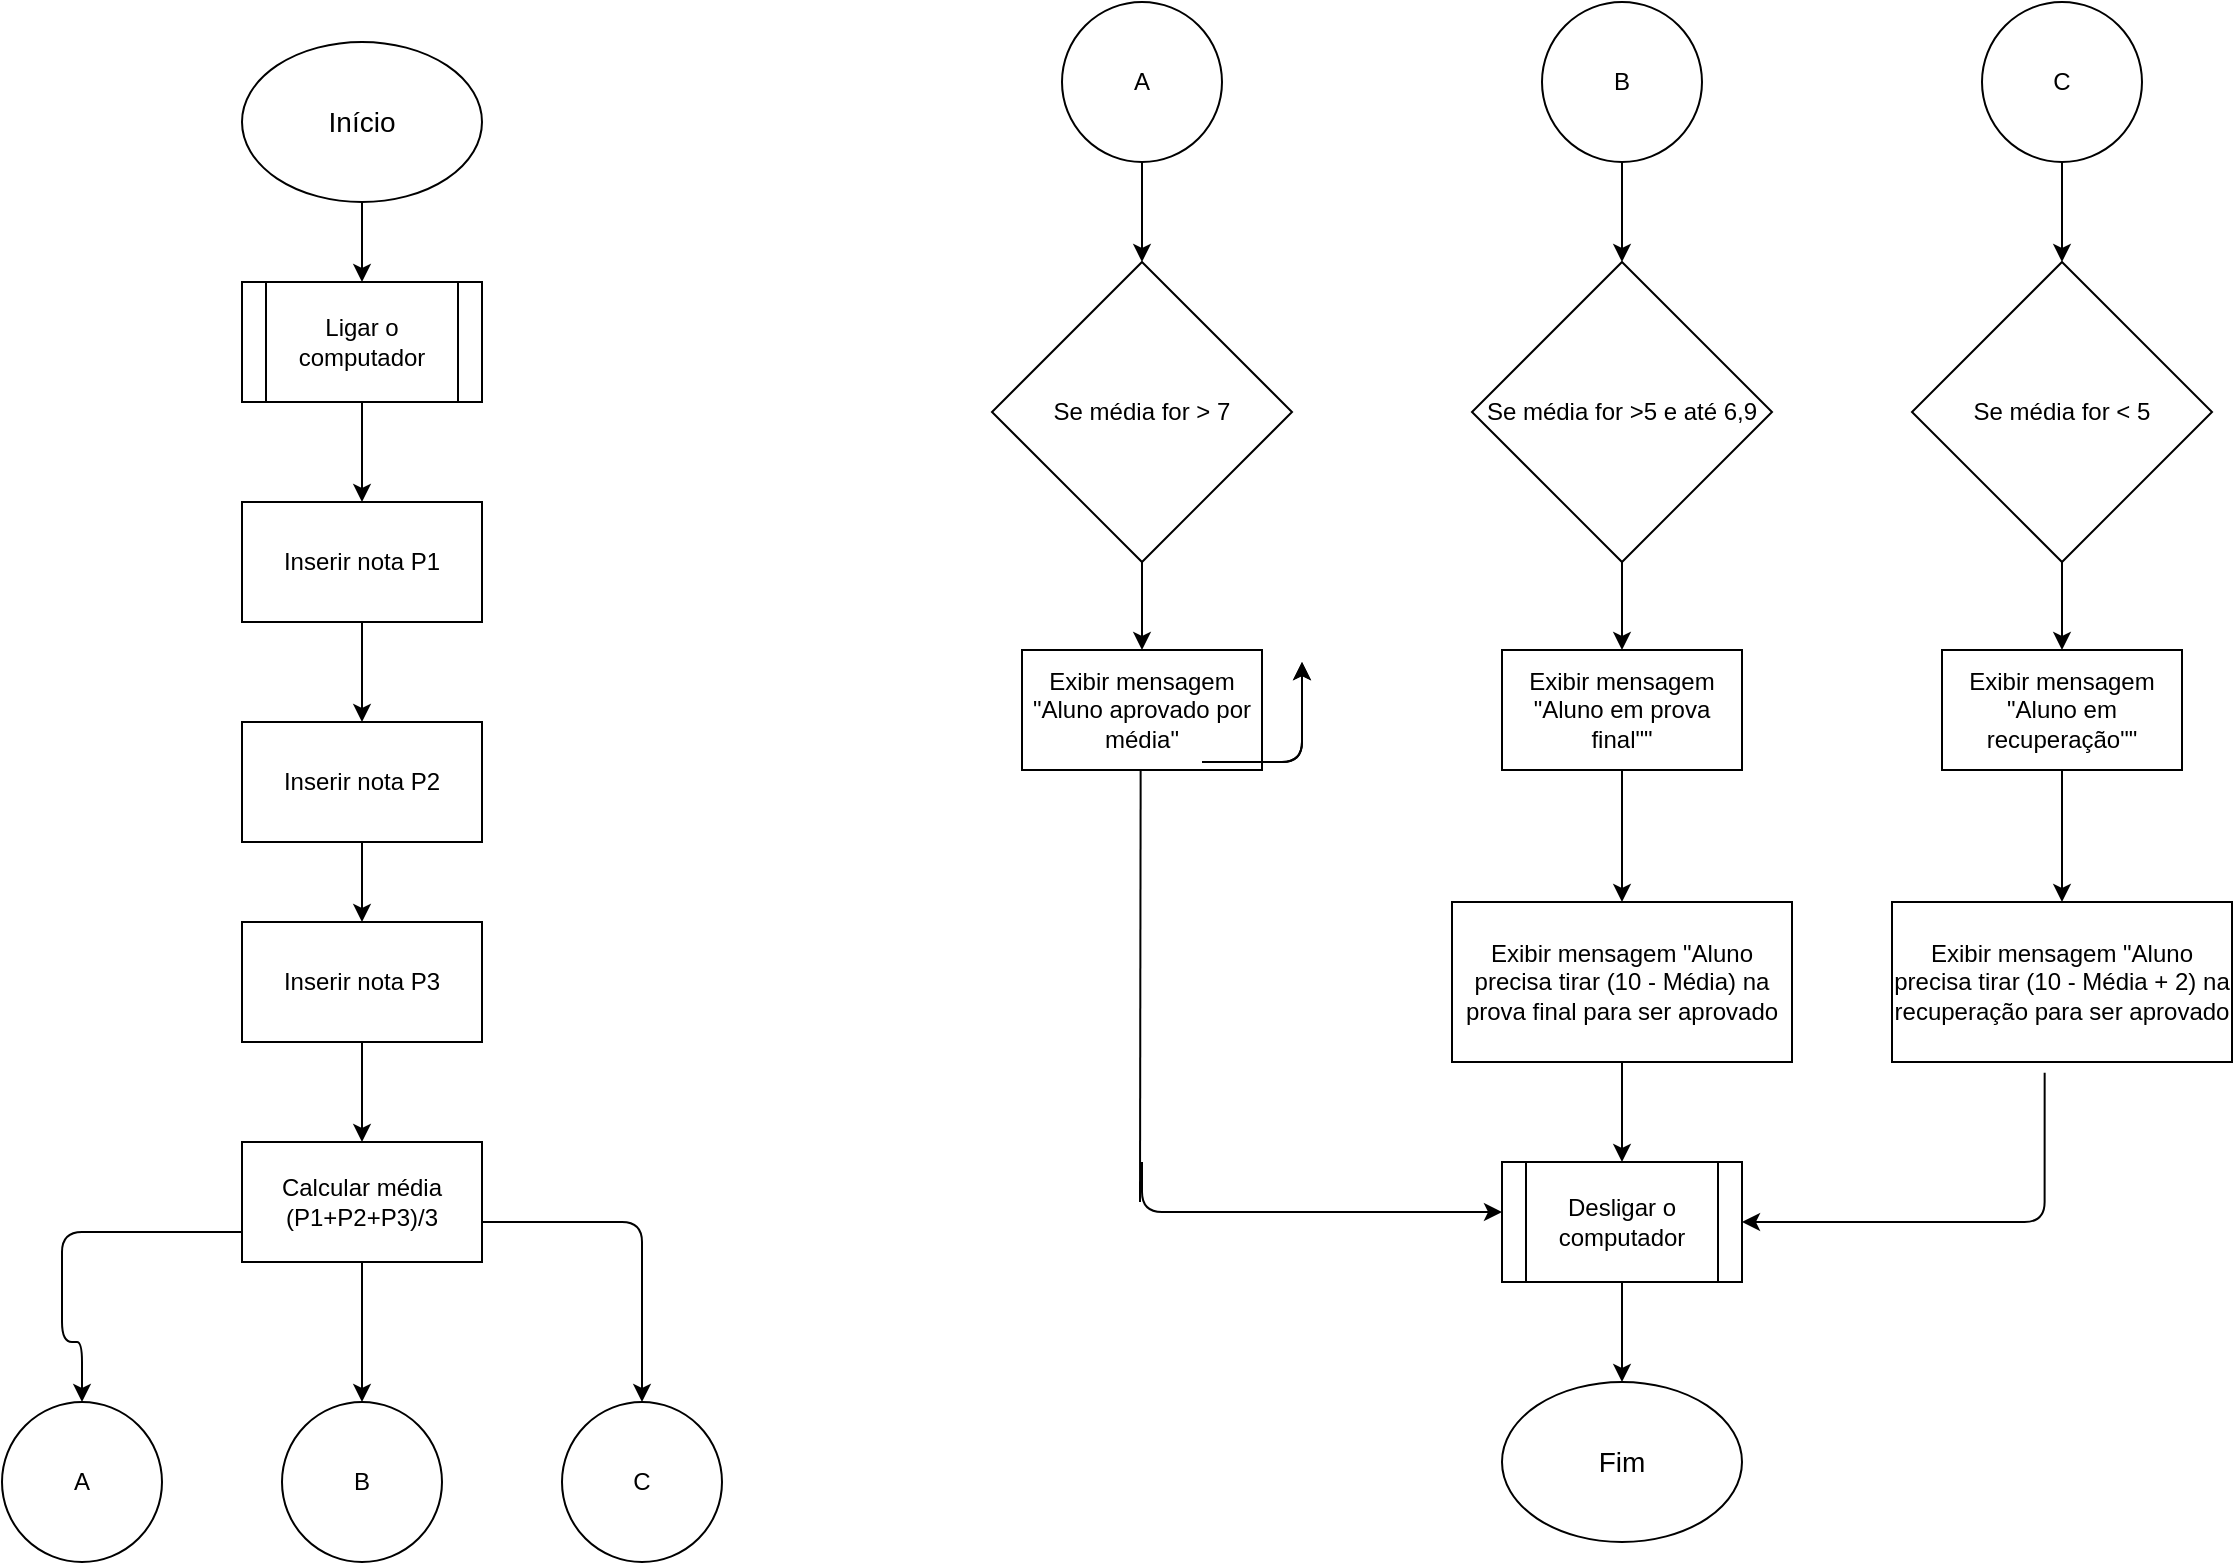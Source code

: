 <mxfile version="13.6.10" type="github">
  <diagram id="C5RBs43oDa-KdzZeNtuy" name="Page-1">
    <mxGraphModel dx="1896" dy="1016" grid="1" gridSize="10" guides="1" tooltips="1" connect="1" arrows="1" fold="1" page="1" pageScale="1" pageWidth="1169" pageHeight="827" math="0" shadow="0">
      <root>
        <mxCell id="WIyWlLk6GJQsqaUBKTNV-0" />
        <mxCell id="WIyWlLk6GJQsqaUBKTNV-1" parent="WIyWlLk6GJQsqaUBKTNV-0" />
        <mxCell id="b-WoiUY8-uhjvhbyDWzW-23" value="" style="edgeStyle=orthogonalEdgeStyle;rounded=0;orthogonalLoop=1;jettySize=auto;html=1;" edge="1" parent="WIyWlLk6GJQsqaUBKTNV-1" source="b-WoiUY8-uhjvhbyDWzW-0" target="b-WoiUY8-uhjvhbyDWzW-1">
          <mxGeometry relative="1" as="geometry" />
        </mxCell>
        <mxCell id="b-WoiUY8-uhjvhbyDWzW-0" value="&lt;font style=&quot;font-size: 14px&quot;&gt;Início&lt;/font&gt;" style="ellipse;whiteSpace=wrap;html=1;" vertex="1" parent="WIyWlLk6GJQsqaUBKTNV-1">
          <mxGeometry x="140" y="50" width="120" height="80" as="geometry" />
        </mxCell>
        <mxCell id="b-WoiUY8-uhjvhbyDWzW-19" value="" style="edgeStyle=orthogonalEdgeStyle;rounded=0;orthogonalLoop=1;jettySize=auto;html=1;" edge="1" parent="WIyWlLk6GJQsqaUBKTNV-1" source="b-WoiUY8-uhjvhbyDWzW-1" target="b-WoiUY8-uhjvhbyDWzW-2">
          <mxGeometry relative="1" as="geometry" />
        </mxCell>
        <mxCell id="b-WoiUY8-uhjvhbyDWzW-1" value="Ligar o computador" style="shape=process;whiteSpace=wrap;html=1;backgroundOutline=1;" vertex="1" parent="WIyWlLk6GJQsqaUBKTNV-1">
          <mxGeometry x="140" y="170" width="120" height="60" as="geometry" />
        </mxCell>
        <mxCell id="b-WoiUY8-uhjvhbyDWzW-20" value="" style="edgeStyle=orthogonalEdgeStyle;rounded=0;orthogonalLoop=1;jettySize=auto;html=1;" edge="1" parent="WIyWlLk6GJQsqaUBKTNV-1" source="b-WoiUY8-uhjvhbyDWzW-2" target="b-WoiUY8-uhjvhbyDWzW-3">
          <mxGeometry relative="1" as="geometry" />
        </mxCell>
        <mxCell id="b-WoiUY8-uhjvhbyDWzW-2" value="Inserir nota P1" style="rounded=0;whiteSpace=wrap;html=1;" vertex="1" parent="WIyWlLk6GJQsqaUBKTNV-1">
          <mxGeometry x="140" y="280" width="120" height="60" as="geometry" />
        </mxCell>
        <mxCell id="b-WoiUY8-uhjvhbyDWzW-21" value="" style="edgeStyle=orthogonalEdgeStyle;rounded=0;orthogonalLoop=1;jettySize=auto;html=1;" edge="1" parent="WIyWlLk6GJQsqaUBKTNV-1" source="b-WoiUY8-uhjvhbyDWzW-3" target="b-WoiUY8-uhjvhbyDWzW-4">
          <mxGeometry relative="1" as="geometry" />
        </mxCell>
        <mxCell id="b-WoiUY8-uhjvhbyDWzW-3" value="Inserir nota P2" style="rounded=0;whiteSpace=wrap;html=1;" vertex="1" parent="WIyWlLk6GJQsqaUBKTNV-1">
          <mxGeometry x="140" y="390" width="120" height="60" as="geometry" />
        </mxCell>
        <mxCell id="b-WoiUY8-uhjvhbyDWzW-22" value="" style="edgeStyle=orthogonalEdgeStyle;rounded=0;orthogonalLoop=1;jettySize=auto;html=1;" edge="1" parent="WIyWlLk6GJQsqaUBKTNV-1" source="b-WoiUY8-uhjvhbyDWzW-4" target="b-WoiUY8-uhjvhbyDWzW-8">
          <mxGeometry relative="1" as="geometry" />
        </mxCell>
        <mxCell id="b-WoiUY8-uhjvhbyDWzW-4" value="Inserir nota P3" style="rounded=0;whiteSpace=wrap;html=1;" vertex="1" parent="WIyWlLk6GJQsqaUBKTNV-1">
          <mxGeometry x="140" y="490" width="120" height="60" as="geometry" />
        </mxCell>
        <mxCell id="b-WoiUY8-uhjvhbyDWzW-5" value="C" style="ellipse;whiteSpace=wrap;html=1;aspect=fixed;" vertex="1" parent="WIyWlLk6GJQsqaUBKTNV-1">
          <mxGeometry x="300" y="730" width="80" height="80" as="geometry" />
        </mxCell>
        <mxCell id="b-WoiUY8-uhjvhbyDWzW-6" value="A" style="ellipse;whiteSpace=wrap;html=1;aspect=fixed;" vertex="1" parent="WIyWlLk6GJQsqaUBKTNV-1">
          <mxGeometry x="20" y="730" width="80" height="80" as="geometry" />
        </mxCell>
        <mxCell id="b-WoiUY8-uhjvhbyDWzW-7" value="B" style="ellipse;whiteSpace=wrap;html=1;aspect=fixed;" vertex="1" parent="WIyWlLk6GJQsqaUBKTNV-1">
          <mxGeometry x="160" y="730" width="80" height="80" as="geometry" />
        </mxCell>
        <mxCell id="b-WoiUY8-uhjvhbyDWzW-42" value="" style="edgeStyle=orthogonalEdgeStyle;rounded=0;orthogonalLoop=1;jettySize=auto;html=1;" edge="1" parent="WIyWlLk6GJQsqaUBKTNV-1" source="b-WoiUY8-uhjvhbyDWzW-8" target="b-WoiUY8-uhjvhbyDWzW-7">
          <mxGeometry relative="1" as="geometry" />
        </mxCell>
        <mxCell id="b-WoiUY8-uhjvhbyDWzW-8" value="Calcular média (P1+P2+P3)/3" style="rounded=0;whiteSpace=wrap;html=1;" vertex="1" parent="WIyWlLk6GJQsqaUBKTNV-1">
          <mxGeometry x="140" y="600" width="120" height="60" as="geometry" />
        </mxCell>
        <mxCell id="b-WoiUY8-uhjvhbyDWzW-26" value="" style="edgeStyle=orthogonalEdgeStyle;rounded=0;orthogonalLoop=1;jettySize=auto;html=1;" edge="1" parent="WIyWlLk6GJQsqaUBKTNV-1" source="b-WoiUY8-uhjvhbyDWzW-9" target="b-WoiUY8-uhjvhbyDWzW-17">
          <mxGeometry relative="1" as="geometry" />
        </mxCell>
        <mxCell id="b-WoiUY8-uhjvhbyDWzW-9" value="C" style="ellipse;whiteSpace=wrap;html=1;aspect=fixed;" vertex="1" parent="WIyWlLk6GJQsqaUBKTNV-1">
          <mxGeometry x="1010" y="30" width="80" height="80" as="geometry" />
        </mxCell>
        <mxCell id="b-WoiUY8-uhjvhbyDWzW-24" value="" style="edgeStyle=orthogonalEdgeStyle;rounded=0;orthogonalLoop=1;jettySize=auto;html=1;" edge="1" parent="WIyWlLk6GJQsqaUBKTNV-1" source="b-WoiUY8-uhjvhbyDWzW-10" target="b-WoiUY8-uhjvhbyDWzW-13">
          <mxGeometry relative="1" as="geometry" />
        </mxCell>
        <mxCell id="b-WoiUY8-uhjvhbyDWzW-10" value="A" style="ellipse;whiteSpace=wrap;html=1;aspect=fixed;" vertex="1" parent="WIyWlLk6GJQsqaUBKTNV-1">
          <mxGeometry x="550" y="30" width="80" height="80" as="geometry" />
        </mxCell>
        <mxCell id="b-WoiUY8-uhjvhbyDWzW-25" value="" style="edgeStyle=orthogonalEdgeStyle;rounded=0;orthogonalLoop=1;jettySize=auto;html=1;" edge="1" parent="WIyWlLk6GJQsqaUBKTNV-1" source="b-WoiUY8-uhjvhbyDWzW-11" target="b-WoiUY8-uhjvhbyDWzW-15">
          <mxGeometry relative="1" as="geometry" />
        </mxCell>
        <mxCell id="b-WoiUY8-uhjvhbyDWzW-11" value="B" style="ellipse;whiteSpace=wrap;html=1;aspect=fixed;" vertex="1" parent="WIyWlLk6GJQsqaUBKTNV-1">
          <mxGeometry x="790" y="30" width="80" height="80" as="geometry" />
        </mxCell>
        <mxCell id="b-WoiUY8-uhjvhbyDWzW-27" value="" style="edgeStyle=orthogonalEdgeStyle;rounded=0;orthogonalLoop=1;jettySize=auto;html=1;" edge="1" parent="WIyWlLk6GJQsqaUBKTNV-1" source="b-WoiUY8-uhjvhbyDWzW-13" target="b-WoiUY8-uhjvhbyDWzW-14">
          <mxGeometry relative="1" as="geometry" />
        </mxCell>
        <mxCell id="b-WoiUY8-uhjvhbyDWzW-13" value="Se média for &amp;gt; 7" style="rhombus;whiteSpace=wrap;html=1;" vertex="1" parent="WIyWlLk6GJQsqaUBKTNV-1">
          <mxGeometry x="515" y="160" width="150" height="150" as="geometry" />
        </mxCell>
        <mxCell id="b-WoiUY8-uhjvhbyDWzW-14" value="Exibir mensagem &quot;Aluno aprovado por média&quot;" style="rounded=0;whiteSpace=wrap;html=1;" vertex="1" parent="WIyWlLk6GJQsqaUBKTNV-1">
          <mxGeometry x="530" y="354" width="120" height="60" as="geometry" />
        </mxCell>
        <mxCell id="b-WoiUY8-uhjvhbyDWzW-28" value="" style="edgeStyle=orthogonalEdgeStyle;rounded=0;orthogonalLoop=1;jettySize=auto;html=1;" edge="1" parent="WIyWlLk6GJQsqaUBKTNV-1" source="b-WoiUY8-uhjvhbyDWzW-15" target="b-WoiUY8-uhjvhbyDWzW-16">
          <mxGeometry relative="1" as="geometry" />
        </mxCell>
        <mxCell id="b-WoiUY8-uhjvhbyDWzW-15" value="Se média for &amp;gt;5 e até 6,9" style="rhombus;whiteSpace=wrap;html=1;" vertex="1" parent="WIyWlLk6GJQsqaUBKTNV-1">
          <mxGeometry x="755" y="160" width="150" height="150" as="geometry" />
        </mxCell>
        <mxCell id="b-WoiUY8-uhjvhbyDWzW-33" value="" style="edgeStyle=orthogonalEdgeStyle;rounded=0;orthogonalLoop=1;jettySize=auto;html=1;" edge="1" parent="WIyWlLk6GJQsqaUBKTNV-1" source="b-WoiUY8-uhjvhbyDWzW-16" target="b-WoiUY8-uhjvhbyDWzW-30">
          <mxGeometry relative="1" as="geometry" />
        </mxCell>
        <mxCell id="b-WoiUY8-uhjvhbyDWzW-16" value="Exibir mensagem &quot;Aluno em prova final&quot;&quot;" style="rounded=0;whiteSpace=wrap;html=1;" vertex="1" parent="WIyWlLk6GJQsqaUBKTNV-1">
          <mxGeometry x="770" y="354" width="120" height="60" as="geometry" />
        </mxCell>
        <mxCell id="b-WoiUY8-uhjvhbyDWzW-29" value="" style="edgeStyle=orthogonalEdgeStyle;rounded=0;orthogonalLoop=1;jettySize=auto;html=1;" edge="1" parent="WIyWlLk6GJQsqaUBKTNV-1" source="b-WoiUY8-uhjvhbyDWzW-17" target="b-WoiUY8-uhjvhbyDWzW-18">
          <mxGeometry relative="1" as="geometry" />
        </mxCell>
        <mxCell id="b-WoiUY8-uhjvhbyDWzW-17" value="Se média for &amp;lt; 5" style="rhombus;whiteSpace=wrap;html=1;" vertex="1" parent="WIyWlLk6GJQsqaUBKTNV-1">
          <mxGeometry x="975" y="160" width="150" height="150" as="geometry" />
        </mxCell>
        <mxCell id="b-WoiUY8-uhjvhbyDWzW-34" value="" style="edgeStyle=orthogonalEdgeStyle;rounded=0;orthogonalLoop=1;jettySize=auto;html=1;" edge="1" parent="WIyWlLk6GJQsqaUBKTNV-1" source="b-WoiUY8-uhjvhbyDWzW-18" target="b-WoiUY8-uhjvhbyDWzW-32">
          <mxGeometry relative="1" as="geometry" />
        </mxCell>
        <mxCell id="b-WoiUY8-uhjvhbyDWzW-18" value="Exibir mensagem &quot;Aluno em recuperação&quot;&quot;" style="rounded=0;whiteSpace=wrap;html=1;" vertex="1" parent="WIyWlLk6GJQsqaUBKTNV-1">
          <mxGeometry x="990" y="354" width="120" height="60" as="geometry" />
        </mxCell>
        <mxCell id="b-WoiUY8-uhjvhbyDWzW-46" value="" style="edgeStyle=orthogonalEdgeStyle;rounded=0;orthogonalLoop=1;jettySize=auto;html=1;" edge="1" parent="WIyWlLk6GJQsqaUBKTNV-1" source="b-WoiUY8-uhjvhbyDWzW-30" target="b-WoiUY8-uhjvhbyDWzW-35">
          <mxGeometry relative="1" as="geometry" />
        </mxCell>
        <mxCell id="b-WoiUY8-uhjvhbyDWzW-30" value="Exibir mensagem &quot;Aluno precisa tirar (10 - Média) na prova final para ser aprovado" style="rounded=0;whiteSpace=wrap;html=1;" vertex="1" parent="WIyWlLk6GJQsqaUBKTNV-1">
          <mxGeometry x="745" y="480" width="170" height="80" as="geometry" />
        </mxCell>
        <mxCell id="b-WoiUY8-uhjvhbyDWzW-32" value="Exibir mensagem &quot;Aluno precisa tirar (10 - Média + 2) na recuperação para ser aprovado" style="rounded=0;whiteSpace=wrap;html=1;" vertex="1" parent="WIyWlLk6GJQsqaUBKTNV-1">
          <mxGeometry x="965" y="480" width="170" height="80" as="geometry" />
        </mxCell>
        <mxCell id="b-WoiUY8-uhjvhbyDWzW-48" value="" style="edgeStyle=orthogonalEdgeStyle;rounded=0;orthogonalLoop=1;jettySize=auto;html=1;" edge="1" parent="WIyWlLk6GJQsqaUBKTNV-1" source="b-WoiUY8-uhjvhbyDWzW-35" target="b-WoiUY8-uhjvhbyDWzW-36">
          <mxGeometry relative="1" as="geometry" />
        </mxCell>
        <mxCell id="b-WoiUY8-uhjvhbyDWzW-35" value="Desligar o computador" style="shape=process;whiteSpace=wrap;html=1;backgroundOutline=1;" vertex="1" parent="WIyWlLk6GJQsqaUBKTNV-1">
          <mxGeometry x="770" y="610" width="120" height="60" as="geometry" />
        </mxCell>
        <mxCell id="b-WoiUY8-uhjvhbyDWzW-36" value="&lt;font style=&quot;font-size: 14px&quot;&gt;Fim&lt;/font&gt;" style="ellipse;whiteSpace=wrap;html=1;" vertex="1" parent="WIyWlLk6GJQsqaUBKTNV-1">
          <mxGeometry x="770" y="720" width="120" height="80" as="geometry" />
        </mxCell>
        <mxCell id="b-WoiUY8-uhjvhbyDWzW-39" value="" style="endArrow=none;html=1;" edge="1" parent="WIyWlLk6GJQsqaUBKTNV-1">
          <mxGeometry width="50" height="50" relative="1" as="geometry">
            <mxPoint x="589.33" y="414" as="sourcePoint" />
            <mxPoint x="589" y="630" as="targetPoint" />
          </mxGeometry>
        </mxCell>
        <mxCell id="b-WoiUY8-uhjvhbyDWzW-40" value="" style="edgeStyle=segmentEdgeStyle;endArrow=classic;html=1;entryX=0;entryY=0.417;entryDx=0;entryDy=0;entryPerimeter=0;" edge="1" parent="WIyWlLk6GJQsqaUBKTNV-1" target="b-WoiUY8-uhjvhbyDWzW-35">
          <mxGeometry width="50" height="50" relative="1" as="geometry">
            <mxPoint x="590" y="610" as="sourcePoint" />
            <mxPoint x="760" y="635" as="targetPoint" />
            <Array as="points">
              <mxPoint x="590" y="635" />
            </Array>
          </mxGeometry>
        </mxCell>
        <mxCell id="b-WoiUY8-uhjvhbyDWzW-41" value="" style="edgeStyle=segmentEdgeStyle;endArrow=classic;html=1;exitX=0;exitY=0.75;exitDx=0;exitDy=0;entryX=0.5;entryY=0;entryDx=0;entryDy=0;" edge="1" parent="WIyWlLk6GJQsqaUBKTNV-1" source="b-WoiUY8-uhjvhbyDWzW-8" target="b-WoiUY8-uhjvhbyDWzW-6">
          <mxGeometry width="50" height="50" relative="1" as="geometry">
            <mxPoint x="50" y="640" as="sourcePoint" />
            <mxPoint x="100" y="700" as="targetPoint" />
            <Array as="points">
              <mxPoint x="50" y="645" />
              <mxPoint x="50" y="700" />
              <mxPoint x="60" y="700" />
            </Array>
          </mxGeometry>
        </mxCell>
        <mxCell id="b-WoiUY8-uhjvhbyDWzW-43" value="" style="edgeStyle=segmentEdgeStyle;endArrow=classic;html=1;" edge="1" parent="WIyWlLk6GJQsqaUBKTNV-1">
          <mxGeometry width="50" height="50" relative="1" as="geometry">
            <mxPoint x="620" y="410" as="sourcePoint" />
            <mxPoint x="670" y="360" as="targetPoint" />
          </mxGeometry>
        </mxCell>
        <mxCell id="b-WoiUY8-uhjvhbyDWzW-44" value="" style="edgeStyle=segmentEdgeStyle;endArrow=classic;html=1;" edge="1" parent="WIyWlLk6GJQsqaUBKTNV-1">
          <mxGeometry width="50" height="50" relative="1" as="geometry">
            <mxPoint x="620" y="410" as="sourcePoint" />
            <mxPoint x="670" y="360" as="targetPoint" />
          </mxGeometry>
        </mxCell>
        <mxCell id="b-WoiUY8-uhjvhbyDWzW-45" value="" style="edgeStyle=segmentEdgeStyle;endArrow=classic;html=1;entryX=0.5;entryY=0;entryDx=0;entryDy=0;" edge="1" parent="WIyWlLk6GJQsqaUBKTNV-1" target="b-WoiUY8-uhjvhbyDWzW-5">
          <mxGeometry width="50" height="50" relative="1" as="geometry">
            <mxPoint x="260" y="640" as="sourcePoint" />
            <mxPoint x="310" y="590" as="targetPoint" />
          </mxGeometry>
        </mxCell>
        <mxCell id="b-WoiUY8-uhjvhbyDWzW-47" value="" style="edgeStyle=segmentEdgeStyle;endArrow=classic;html=1;entryX=1;entryY=0.5;entryDx=0;entryDy=0;exitX=0.449;exitY=1.067;exitDx=0;exitDy=0;exitPerimeter=0;" edge="1" parent="WIyWlLk6GJQsqaUBKTNV-1" source="b-WoiUY8-uhjvhbyDWzW-32" target="b-WoiUY8-uhjvhbyDWzW-35">
          <mxGeometry width="50" height="50" relative="1" as="geometry">
            <mxPoint x="1040" y="640" as="sourcePoint" />
            <mxPoint x="1050" y="590" as="targetPoint" />
            <Array as="points">
              <mxPoint x="1041" y="640" />
            </Array>
          </mxGeometry>
        </mxCell>
      </root>
    </mxGraphModel>
  </diagram>
</mxfile>
